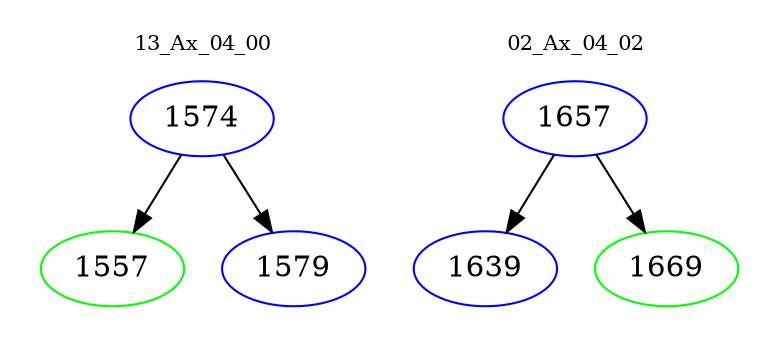 digraph{
subgraph cluster_0 {
color = white
label = "13_Ax_04_00";
fontsize=10;
T0_1574 [label="1574", color="blue"]
T0_1574 -> T0_1557 [color="black"]
T0_1557 [label="1557", color="green"]
T0_1574 -> T0_1579 [color="black"]
T0_1579 [label="1579", color="blue"]
}
subgraph cluster_1 {
color = white
label = "02_Ax_04_02";
fontsize=10;
T1_1657 [label="1657", color="blue"]
T1_1657 -> T1_1639 [color="black"]
T1_1639 [label="1639", color="blue"]
T1_1657 -> T1_1669 [color="black"]
T1_1669 [label="1669", color="green"]
}
}
